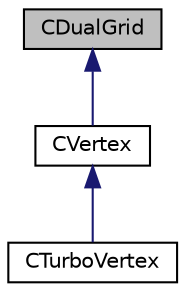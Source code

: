 digraph "CDualGrid"
{
 // LATEX_PDF_SIZE
  edge [fontname="Helvetica",fontsize="10",labelfontname="Helvetica",labelfontsize="10"];
  node [fontname="Helvetica",fontsize="10",shape=record];
  Node1 [label="CDualGrid",height=0.2,width=0.4,color="black", fillcolor="grey75", style="filled", fontcolor="black",tooltip="Class for controlling the dual volume definition. The dual volume is compose by three main elements: ..."];
  Node1 -> Node2 [dir="back",color="midnightblue",fontsize="10",style="solid",fontname="Helvetica"];
  Node2 [label="CVertex",height=0.2,width=0.4,color="black", fillcolor="white", style="filled",URL="$classCVertex.html",tooltip="Class for vertex definition (equivalent to edges, but for the boundaries)."];
  Node2 -> Node3 [dir="back",color="midnightblue",fontsize="10",style="solid",fontname="Helvetica"];
  Node3 [label="CTurboVertex",height=0.2,width=0.4,color="black", fillcolor="white", style="filled",URL="$classCTurboVertex.html",tooltip="Class for vertex definition for turbomachinery (equivalent to edges, but for the boundaries)."];
}
